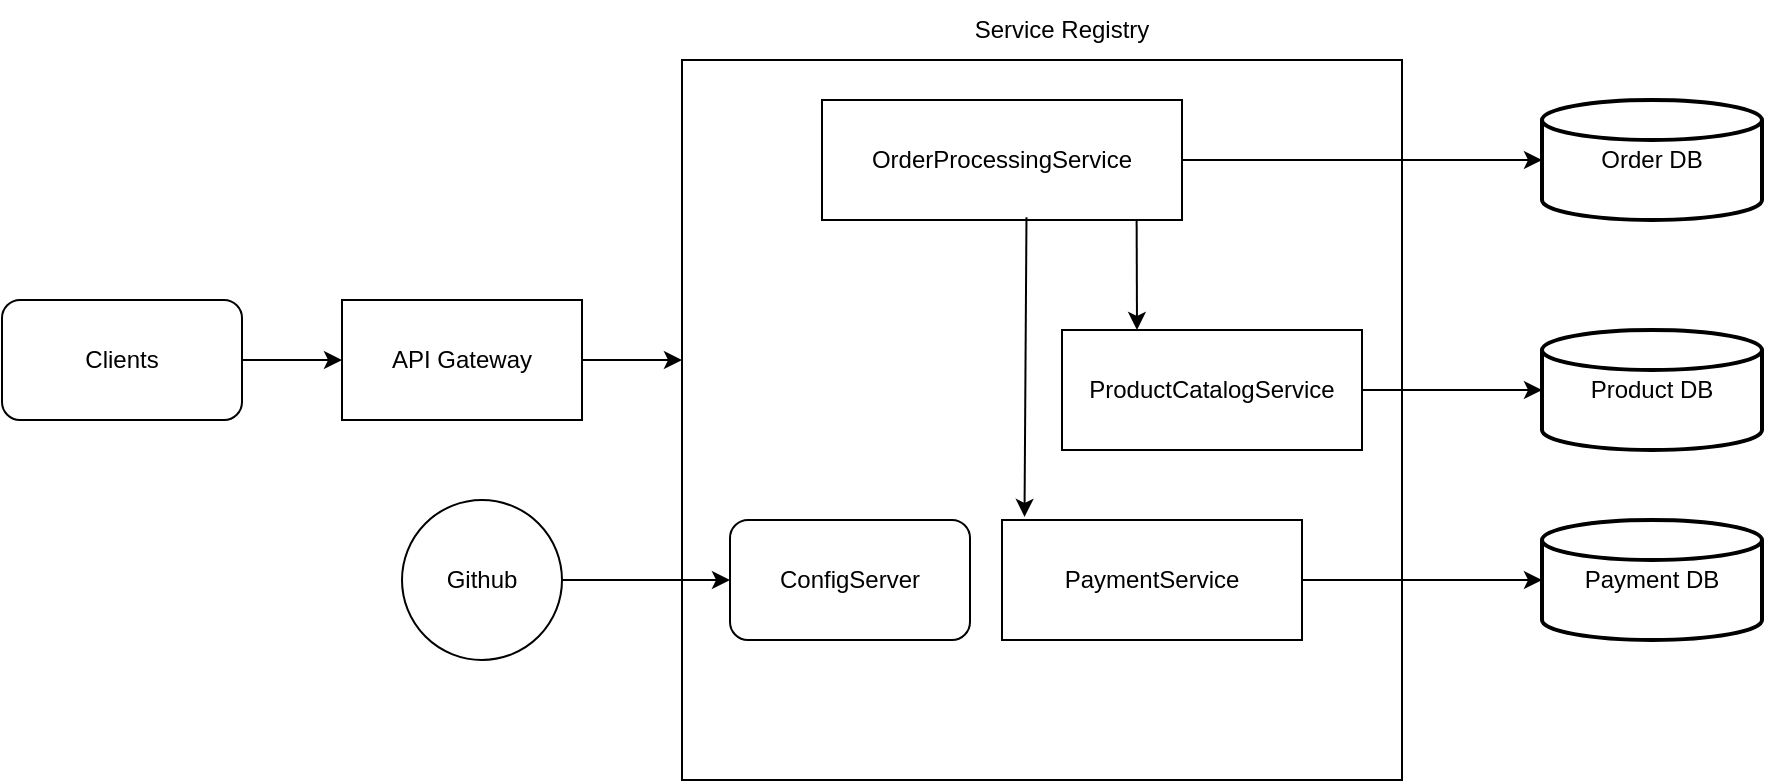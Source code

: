 <mxfile version="19.0.3" type="device"><diagram id="BnojQZY8_Ep9fk9a0Qpz" name="Page-1"><mxGraphModel dx="2249" dy="980" grid="1" gridSize="10" guides="1" tooltips="1" connect="1" arrows="1" fold="1" page="1" pageScale="1" pageWidth="827" pageHeight="1169" math="0" shadow="0"><root><mxCell id="0"/><mxCell id="1" parent="0"/><UserObject label="" id="DY2aGEPN1yHjJqReJae8-1"><mxCell style="whiteSpace=wrap;html=1;aspect=fixed;" parent="1" vertex="1"><mxGeometry x="200" y="150" width="360" height="360" as="geometry"/></mxCell></UserObject><mxCell id="DY2aGEPN1yHjJqReJae8-2" value="Service Registry" style="text;html=1;strokeColor=none;fillColor=none;align=center;verticalAlign=middle;whiteSpace=wrap;rounded=0;" parent="1" vertex="1"><mxGeometry x="330" y="120" width="120" height="30" as="geometry"/></mxCell><mxCell id="DY2aGEPN1yHjJqReJae8-4" value="OrderProcessingService" style="rounded=0;whiteSpace=wrap;html=1;" parent="1" vertex="1"><mxGeometry x="270" y="170" width="180" height="60" as="geometry"/></mxCell><mxCell id="DY2aGEPN1yHjJqReJae8-5" value="ProductCatalogService" style="rounded=0;whiteSpace=wrap;html=1;" parent="1" vertex="1"><mxGeometry x="390" y="285" width="150" height="60" as="geometry"/></mxCell><mxCell id="DY2aGEPN1yHjJqReJae8-6" value="PaymentService" style="rounded=0;whiteSpace=wrap;html=1;" parent="1" vertex="1"><mxGeometry x="360" y="380" width="150" height="60" as="geometry"/></mxCell><mxCell id="DY2aGEPN1yHjJqReJae8-9" value="" style="endArrow=classic;html=1;rounded=0;entryX=0.25;entryY=0;entryDx=0;entryDy=0;exitX=0.874;exitY=1;exitDx=0;exitDy=0;exitPerimeter=0;" parent="1" source="DY2aGEPN1yHjJqReJae8-4" target="DY2aGEPN1yHjJqReJae8-5" edge="1"><mxGeometry width="50" height="50" relative="1" as="geometry"><mxPoint x="370" y="340" as="sourcePoint"/><mxPoint x="420" y="290" as="targetPoint"/></mxGeometry></mxCell><mxCell id="DY2aGEPN1yHjJqReJae8-10" value="" style="endArrow=classic;html=1;rounded=0;entryX=0.075;entryY=-0.026;entryDx=0;entryDy=0;entryPerimeter=0;exitX=0.568;exitY=0.977;exitDx=0;exitDy=0;exitPerimeter=0;" parent="1" source="DY2aGEPN1yHjJqReJae8-4" target="DY2aGEPN1yHjJqReJae8-6" edge="1"><mxGeometry width="50" height="50" relative="1" as="geometry"><mxPoint x="410" y="340" as="sourcePoint"/><mxPoint x="460" y="290" as="targetPoint"/><Array as="points"/></mxGeometry></mxCell><mxCell id="DY2aGEPN1yHjJqReJae8-11" value="ConfigServer" style="rounded=1;whiteSpace=wrap;html=1;" parent="1" vertex="1"><mxGeometry x="224" y="380" width="120" height="60" as="geometry"/></mxCell><mxCell id="DY2aGEPN1yHjJqReJae8-12" value="Github" style="ellipse;whiteSpace=wrap;html=1;aspect=fixed;" parent="1" vertex="1"><mxGeometry x="60" y="370" width="80" height="80" as="geometry"/></mxCell><mxCell id="DY2aGEPN1yHjJqReJae8-13" value="" style="endArrow=classic;html=1;rounded=0;exitX=1;exitY=0.5;exitDx=0;exitDy=0;entryX=0;entryY=0.5;entryDx=0;entryDy=0;" parent="1" source="DY2aGEPN1yHjJqReJae8-12" target="DY2aGEPN1yHjJqReJae8-11" edge="1"><mxGeometry width="50" height="50" relative="1" as="geometry"><mxPoint x="310" y="360" as="sourcePoint"/><mxPoint x="360" y="310" as="targetPoint"/></mxGeometry></mxCell><mxCell id="DY2aGEPN1yHjJqReJae8-14" value="API Gateway" style="rounded=0;whiteSpace=wrap;html=1;" parent="1" vertex="1"><mxGeometry x="30" y="270" width="120" height="60" as="geometry"/></mxCell><mxCell id="DY2aGEPN1yHjJqReJae8-15" value="" style="endArrow=classic;html=1;rounded=0;exitX=1;exitY=0.5;exitDx=0;exitDy=0;" parent="1" source="DY2aGEPN1yHjJqReJae8-14" edge="1"><mxGeometry width="50" height="50" relative="1" as="geometry"><mxPoint x="310" y="360" as="sourcePoint"/><mxPoint x="200" y="300" as="targetPoint"/></mxGeometry></mxCell><mxCell id="DY2aGEPN1yHjJqReJae8-20" value="" style="edgeStyle=orthogonalEdgeStyle;rounded=0;orthogonalLoop=1;jettySize=auto;html=1;" parent="1" source="DY2aGEPN1yHjJqReJae8-19" target="DY2aGEPN1yHjJqReJae8-14" edge="1"><mxGeometry relative="1" as="geometry"/></mxCell><mxCell id="DY2aGEPN1yHjJqReJae8-19" value="Clients" style="rounded=1;whiteSpace=wrap;html=1;" parent="1" vertex="1"><mxGeometry x="-140" y="270" width="120" height="60" as="geometry"/></mxCell><mxCell id="DY2aGEPN1yHjJqReJae8-21" value="Order DB" style="strokeWidth=2;html=1;shape=mxgraph.flowchart.database;whiteSpace=wrap;" parent="1" vertex="1"><mxGeometry x="630" y="170" width="110" height="60" as="geometry"/></mxCell><mxCell id="DY2aGEPN1yHjJqReJae8-22" value="" style="endArrow=classic;html=1;rounded=0;entryX=0;entryY=0.5;entryDx=0;entryDy=0;entryPerimeter=0;exitX=1;exitY=0.5;exitDx=0;exitDy=0;" parent="1" source="DY2aGEPN1yHjJqReJae8-4" target="DY2aGEPN1yHjJqReJae8-21" edge="1"><mxGeometry width="50" height="50" relative="1" as="geometry"><mxPoint x="350" y="320" as="sourcePoint"/><mxPoint x="400" y="270" as="targetPoint"/></mxGeometry></mxCell><mxCell id="DY2aGEPN1yHjJqReJae8-23" value="Product DB" style="strokeWidth=2;html=1;shape=mxgraph.flowchart.database;whiteSpace=wrap;" parent="1" vertex="1"><mxGeometry x="630" y="285" width="110" height="60" as="geometry"/></mxCell><mxCell id="DY2aGEPN1yHjJqReJae8-24" value="" style="endArrow=classic;html=1;rounded=0;entryX=0;entryY=0.5;entryDx=0;entryDy=0;entryPerimeter=0;" parent="1" target="DY2aGEPN1yHjJqReJae8-23" edge="1"><mxGeometry width="50" height="50" relative="1" as="geometry"><mxPoint x="540" y="315" as="sourcePoint"/><mxPoint x="400" y="270" as="targetPoint"/></mxGeometry></mxCell><mxCell id="DY2aGEPN1yHjJqReJae8-25" value="Payment DB" style="strokeWidth=2;html=1;shape=mxgraph.flowchart.database;whiteSpace=wrap;" parent="1" vertex="1"><mxGeometry x="630" y="380" width="110" height="60" as="geometry"/></mxCell><mxCell id="DY2aGEPN1yHjJqReJae8-26" value="" style="endArrow=classic;html=1;rounded=0;entryX=0;entryY=0.5;entryDx=0;entryDy=0;entryPerimeter=0;exitX=1;exitY=0.5;exitDx=0;exitDy=0;" parent="1" source="DY2aGEPN1yHjJqReJae8-6" target="DY2aGEPN1yHjJqReJae8-25" edge="1"><mxGeometry width="50" height="50" relative="1" as="geometry"><mxPoint x="350" y="320" as="sourcePoint"/><mxPoint x="400" y="270" as="targetPoint"/></mxGeometry></mxCell></root></mxGraphModel></diagram></mxfile>